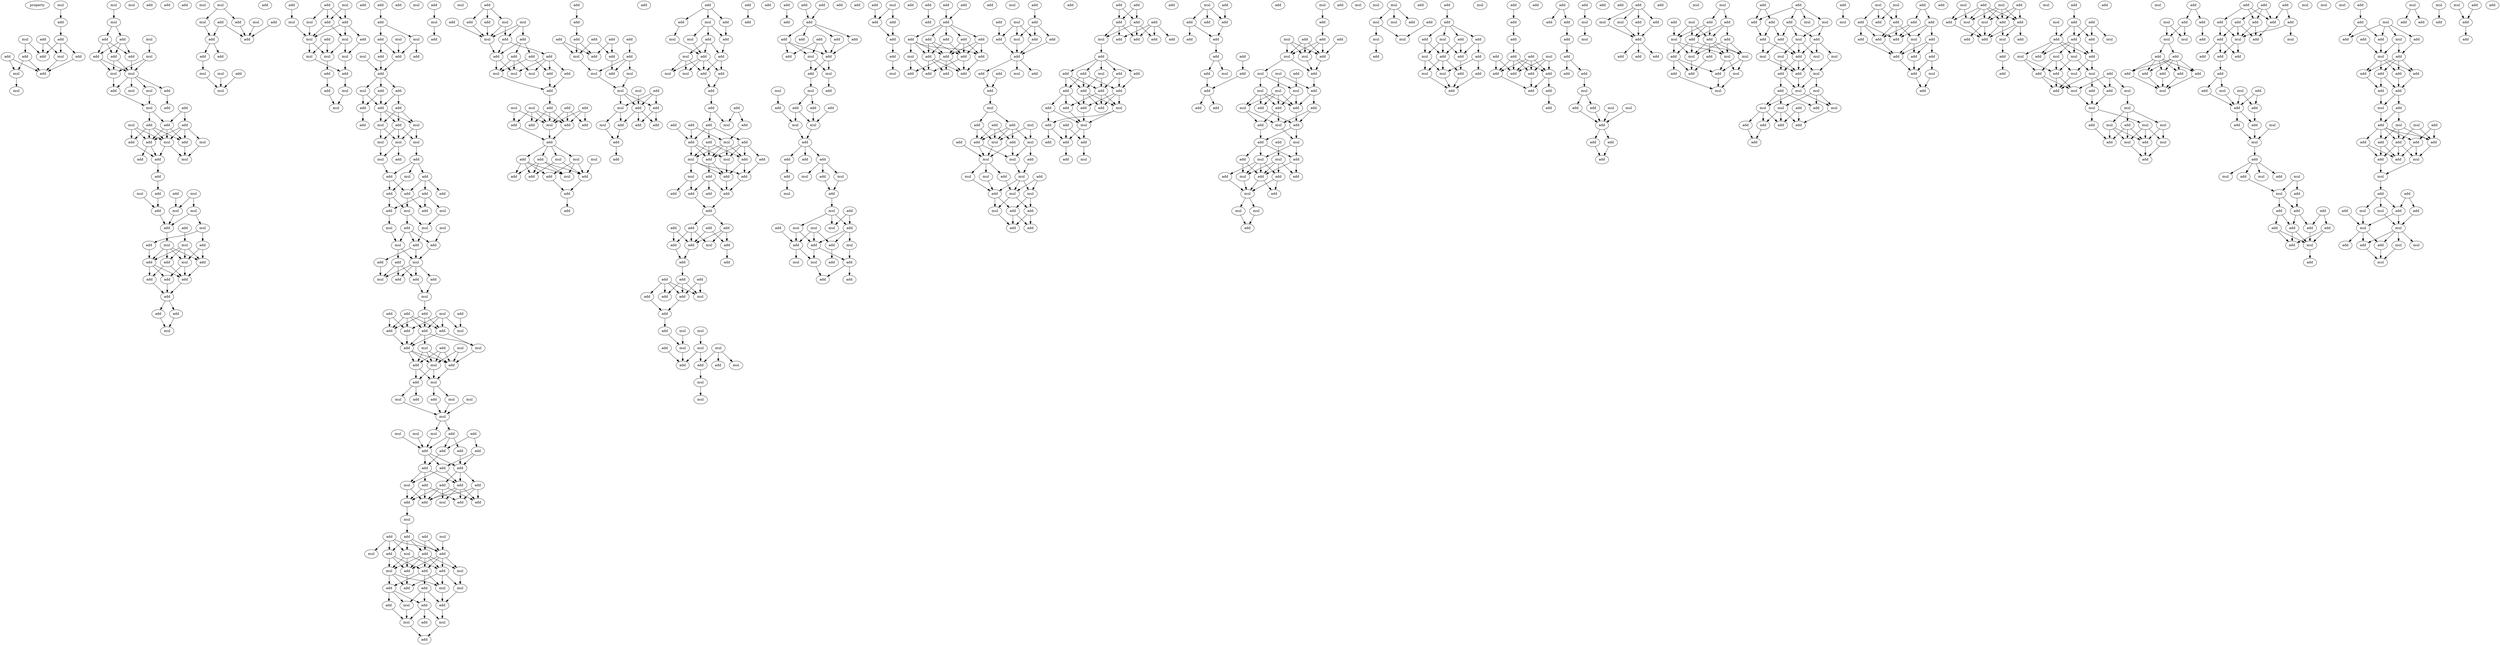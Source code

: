digraph {
    node [fontcolor=black]
    property [mul=2,lf=1.4]
    0 [ label = mul ];
    1 [ label = add ];
    2 [ label = add ];
    3 [ label = add ];
    4 [ label = mul ];
    5 [ label = add ];
    6 [ label = add ];
    7 [ label = mul ];
    8 [ label = add ];
    9 [ label = add ];
    10 [ label = mul ];
    11 [ label = add ];
    12 [ label = mul ];
    13 [ label = mul ];
    14 [ label = mul ];
    15 [ label = add ];
    16 [ label = mul ];
    17 [ label = mul ];
    18 [ label = add ];
    19 [ label = add ];
    20 [ label = add ];
    21 [ label = add ];
    22 [ label = mul ];
    23 [ label = add ];
    24 [ label = mul ];
    25 [ label = mul ];
    26 [ label = mul ];
    27 [ label = add ];
    28 [ label = add ];
    29 [ label = mul ];
    30 [ label = mul ];
    31 [ label = add ];
    32 [ label = add ];
    33 [ label = add ];
    34 [ label = add ];
    35 [ label = add ];
    36 [ label = mul ];
    37 [ label = add ];
    38 [ label = mul ];
    39 [ label = add ];
    40 [ label = mul ];
    41 [ label = add ];
    42 [ label = add ];
    43 [ label = add ];
    44 [ label = mul ];
    45 [ label = add ];
    46 [ label = mul ];
    47 [ label = add ];
    48 [ label = add ];
    49 [ label = mul ];
    50 [ label = add ];
    51 [ label = mul ];
    52 [ label = add ];
    53 [ label = mul ];
    54 [ label = add ];
    55 [ label = mul ];
    56 [ label = add ];
    57 [ label = mul ];
    58 [ label = add ];
    59 [ label = mul ];
    60 [ label = add ];
    61 [ label = add ];
    62 [ label = add ];
    63 [ label = mul ];
    64 [ label = add ];
    65 [ label = add ];
    66 [ label = add ];
    67 [ label = add ];
    68 [ label = add ];
    69 [ label = add ];
    70 [ label = add ];
    71 [ label = mul ];
    72 [ label = add ];
    73 [ label = mul ];
    74 [ label = mul ];
    75 [ label = add ];
    76 [ label = mul ];
    77 [ label = add ];
    78 [ label = mul ];
    79 [ label = add ];
    80 [ label = add ];
    81 [ label = add ];
    82 [ label = add ];
    83 [ label = add ];
    84 [ label = mul ];
    85 [ label = add ];
    86 [ label = add ];
    87 [ label = mul ];
    88 [ label = mul ];
    89 [ label = add ];
    90 [ label = add ];
    91 [ label = mul ];
    92 [ label = mul ];
    93 [ label = add ];
    94 [ label = add ];
    95 [ label = mul ];
    96 [ label = add ];
    97 [ label = mul ];
    98 [ label = add ];
    99 [ label = mul ];
    100 [ label = mul ];
    101 [ label = mul ];
    102 [ label = mul ];
    103 [ label = add ];
    104 [ label = add ];
    105 [ label = add ];
    106 [ label = mul ];
    107 [ label = add ];
    108 [ label = add ];
    109 [ label = mul ];
    110 [ label = add ];
    111 [ label = add ];
    112 [ label = mul ];
    113 [ label = mul ];
    114 [ label = add ];
    115 [ label = mul ];
    116 [ label = add ];
    117 [ label = add ];
    118 [ label = add ];
    119 [ label = add ];
    120 [ label = mul ];
    121 [ label = add ];
    122 [ label = add ];
    123 [ label = add ];
    124 [ label = add ];
    125 [ label = add ];
    126 [ label = mul ];
    127 [ label = mul ];
    128 [ label = add ];
    129 [ label = add ];
    130 [ label = mul ];
    131 [ label = mul ];
    132 [ label = mul ];
    133 [ label = mul ];
    134 [ label = add ];
    135 [ label = add ];
    136 [ label = add ];
    137 [ label = add ];
    138 [ label = mul ];
    139 [ label = add ];
    140 [ label = add ];
    141 [ label = add ];
    142 [ label = add ];
    143 [ label = mul ];
    144 [ label = add ];
    145 [ label = add ];
    146 [ label = mul ];
    147 [ label = mul ];
    148 [ label = mul ];
    149 [ label = mul ];
    150 [ label = add ];
    151 [ label = add ];
    152 [ label = mul ];
    153 [ label = add ];
    154 [ label = mul ];
    155 [ label = add ];
    156 [ label = add ];
    157 [ label = add ];
    158 [ label = add ];
    159 [ label = add ];
    160 [ label = mul ];
    161 [ label = mul ];
    162 [ label = mul ];
    163 [ label = add ];
    164 [ label = add ];
    165 [ label = add ];
    166 [ label = add ];
    167 [ label = add ];
    168 [ label = mul ];
    169 [ label = add ];
    170 [ label = add ];
    171 [ label = add ];
    172 [ label = mul ];
    173 [ label = add ];
    174 [ label = add ];
    175 [ label = mul ];
    176 [ label = mul ];
    177 [ label = add ];
    178 [ label = mul ];
    179 [ label = add ];
    180 [ label = mul ];
    181 [ label = add ];
    182 [ label = mul ];
    183 [ label = add ];
    184 [ label = mul ];
    185 [ label = mul ];
    186 [ label = add ];
    187 [ label = mul ];
    188 [ label = mul ];
    189 [ label = mul ];
    190 [ label = add ];
    191 [ label = add ];
    192 [ label = mul ];
    193 [ label = add ];
    194 [ label = add ];
    195 [ label = add ];
    196 [ label = add ];
    197 [ label = mul ];
    198 [ label = add ];
    199 [ label = add ];
    200 [ label = add ];
    201 [ label = add ];
    202 [ label = add ];
    203 [ label = add ];
    204 [ label = mul ];
    205 [ label = add ];
    206 [ label = add ];
    207 [ label = add ];
    208 [ label = add ];
    209 [ label = mul ];
    210 [ label = add ];
    211 [ label = mul ];
    212 [ label = add ];
    213 [ label = add ];
    214 [ label = mul ];
    215 [ label = add ];
    216 [ label = mul ];
    217 [ label = add ];
    218 [ label = add ];
    219 [ label = add ];
    220 [ label = mul ];
    221 [ label = add ];
    222 [ label = add ];
    223 [ label = add ];
    224 [ label = mul ];
    225 [ label = mul ];
    226 [ label = add ];
    227 [ label = mul ];
    228 [ label = add ];
    229 [ label = mul ];
    230 [ label = add ];
    231 [ label = add ];
    232 [ label = mul ];
    233 [ label = add ];
    234 [ label = add ];
    235 [ label = mul ];
    236 [ label = mul ];
    237 [ label = add ];
    238 [ label = add ];
    239 [ label = add ];
    240 [ label = mul ];
    241 [ label = mul ];
    242 [ label = add ];
    243 [ label = add ];
    244 [ label = add ];
    245 [ label = mul ];
    246 [ label = add ];
    247 [ label = mul ];
    248 [ label = add ];
    249 [ label = add ];
    250 [ label = add ];
    251 [ label = mul ];
    252 [ label = add ];
    253 [ label = add ];
    254 [ label = add ];
    255 [ label = add ];
    256 [ label = add ];
    257 [ label = add ];
    258 [ label = mul ];
    259 [ label = mul ];
    260 [ label = mul ];
    261 [ label = add ];
    262 [ label = add ];
    263 [ label = mul ];
    264 [ label = mul ];
    265 [ label = add ];
    266 [ label = add ];
    267 [ label = add ];
    268 [ label = add ];
    269 [ label = mul ];
    270 [ label = add ];
    271 [ label = add ];
    272 [ label = add ];
    273 [ label = mul ];
    274 [ label = add ];
    275 [ label = add ];
    276 [ label = mul ];
    277 [ label = mul ];
    278 [ label = add ];
    279 [ label = add ];
    280 [ label = mul ];
    281 [ label = add ];
    282 [ label = add ];
    283 [ label = add ];
    284 [ label = add ];
    285 [ label = add ];
    286 [ label = add ];
    287 [ label = add ];
    288 [ label = add ];
    289 [ label = add ];
    290 [ label = add ];
    291 [ label = add ];
    292 [ label = add ];
    293 [ label = add ];
    294 [ label = add ];
    295 [ label = add ];
    296 [ label = mul ];
    297 [ label = mul ];
    298 [ label = add ];
    299 [ label = mul ];
    300 [ label = mul ];
    301 [ label = mul ];
    302 [ label = add ];
    303 [ label = mul ];
    304 [ label = add ];
    305 [ label = add ];
    306 [ label = mul ];
    307 [ label = add ];
    308 [ label = add ];
    309 [ label = add ];
    310 [ label = add ];
    311 [ label = add ];
    312 [ label = add ];
    313 [ label = add ];
    314 [ label = add ];
    315 [ label = add ];
    316 [ label = mul ];
    317 [ label = add ];
    318 [ label = add ];
    319 [ label = mul ];
    320 [ label = add ];
    321 [ label = mul ];
    322 [ label = add ];
    323 [ label = mul ];
    324 [ label = add ];
    325 [ label = add ];
    326 [ label = mul ];
    327 [ label = add ];
    328 [ label = mul ];
    329 [ label = add ];
    330 [ label = add ];
    331 [ label = add ];
    332 [ label = add ];
    333 [ label = add ];
    334 [ label = add ];
    335 [ label = mul ];
    336 [ label = add ];
    337 [ label = add ];
    338 [ label = add ];
    339 [ label = mul ];
    340 [ label = add ];
    341 [ label = mul ];
    342 [ label = add ];
    343 [ label = mul ];
    344 [ label = add ];
    345 [ label = add ];
    346 [ label = add ];
    347 [ label = mul ];
    348 [ label = add ];
    349 [ label = add ];
    350 [ label = add ];
    351 [ label = add ];
    352 [ label = add ];
    353 [ label = add ];
    354 [ label = add ];
    355 [ label = add ];
    356 [ label = add ];
    357 [ label = add ];
    358 [ label = add ];
    359 [ label = add ];
    360 [ label = add ];
    361 [ label = add ];
    362 [ label = mul ];
    363 [ label = add ];
    364 [ label = add ];
    365 [ label = add ];
    366 [ label = add ];
    367 [ label = add ];
    368 [ label = add ];
    369 [ label = add ];
    370 [ label = mul ];
    371 [ label = add ];
    372 [ label = add ];
    373 [ label = add ];
    374 [ label = mul ];
    375 [ label = add ];
    376 [ label = mul ];
    377 [ label = mul ];
    378 [ label = mul ];
    379 [ label = add ];
    380 [ label = mul ];
    381 [ label = add ];
    382 [ label = add ];
    383 [ label = mul ];
    384 [ label = add ];
    385 [ label = mul ];
    386 [ label = mul ];
    387 [ label = add ];
    388 [ label = add ];
    389 [ label = add ];
    390 [ label = add ];
    391 [ label = add ];
    392 [ label = add ];
    393 [ label = add ];
    394 [ label = add ];
    395 [ label = add ];
    396 [ label = add ];
    397 [ label = add ];
    398 [ label = add ];
    399 [ label = mul ];
    400 [ label = add ];
    401 [ label = add ];
    402 [ label = add ];
    403 [ label = mul ];
    404 [ label = mul ];
    405 [ label = add ];
    406 [ label = mul ];
    407 [ label = add ];
    408 [ label = add ];
    409 [ label = add ];
    410 [ label = add ];
    411 [ label = mul ];
    412 [ label = mul ];
    413 [ label = add ];
    414 [ label = add ];
    415 [ label = add ];
    416 [ label = add ];
    417 [ label = mul ];
    418 [ label = add ];
    419 [ label = add ];
    420 [ label = mul ];
    421 [ label = mul ];
    422 [ label = add ];
    423 [ label = mul ];
    424 [ label = add ];
    425 [ label = mul ];
    426 [ label = mul ];
    427 [ label = mul ];
    428 [ label = add ];
    429 [ label = add ];
    430 [ label = add ];
    431 [ label = add ];
    432 [ label = add ];
    433 [ label = mul ];
    434 [ label = mul ];
    435 [ label = mul ];
    436 [ label = add ];
    437 [ label = add ];
    438 [ label = add ];
    439 [ label = add ];
    440 [ label = add ];
    441 [ label = mul ];
    442 [ label = add ];
    443 [ label = add ];
    444 [ label = add ];
    445 [ label = add ];
    446 [ label = add ];
    447 [ label = add ];
    448 [ label = add ];
    449 [ label = add ];
    450 [ label = add ];
    451 [ label = mul ];
    452 [ label = add ];
    453 [ label = add ];
    454 [ label = add ];
    455 [ label = add ];
    456 [ label = add ];
    457 [ label = add ];
    458 [ label = add ];
    459 [ label = add ];
    460 [ label = add ];
    461 [ label = mul ];
    462 [ label = add ];
    463 [ label = add ];
    464 [ label = add ];
    465 [ label = add ];
    466 [ label = mul ];
    467 [ label = add ];
    468 [ label = add ];
    469 [ label = add ];
    470 [ label = add ];
    471 [ label = mul ];
    472 [ label = add ];
    473 [ label = add ];
    474 [ label = add ];
    475 [ label = mul ];
    476 [ label = add ];
    477 [ label = add ];
    478 [ label = add ];
    479 [ label = add ];
    480 [ label = add ];
    481 [ label = mul ];
    482 [ label = add ];
    483 [ label = add ];
    484 [ label = mul ];
    485 [ label = mul ];
    486 [ label = add ];
    487 [ label = add ];
    488 [ label = add ];
    489 [ label = add ];
    490 [ label = add ];
    491 [ label = mul ];
    492 [ label = mul ];
    493 [ label = add ];
    494 [ label = mul ];
    495 [ label = mul ];
    496 [ label = add ];
    497 [ label = add ];
    498 [ label = mul ];
    499 [ label = mul ];
    500 [ label = add ];
    501 [ label = mul ];
    502 [ label = mul ];
    503 [ label = mul ];
    504 [ label = add ];
    505 [ label = add ];
    506 [ label = mul ];
    507 [ label = add ];
    508 [ label = add ];
    509 [ label = add ];
    510 [ label = add ];
    511 [ label = add ];
    512 [ label = add ];
    513 [ label = add ];
    514 [ label = add ];
    515 [ label = add ];
    516 [ label = mul ];
    517 [ label = add ];
    518 [ label = add ];
    519 [ label = add ];
    520 [ label = add ];
    521 [ label = add ];
    522 [ label = mul ];
    523 [ label = add ];
    524 [ label = add ];
    525 [ label = add ];
    526 [ label = add ];
    527 [ label = add ];
    528 [ label = add ];
    529 [ label = add ];
    530 [ label = add ];
    531 [ label = add ];
    532 [ label = add ];
    533 [ label = add ];
    534 [ label = mul ];
    535 [ label = mul ];
    536 [ label = add ];
    537 [ label = add ];
    538 [ label = add ];
    539 [ label = add ];
    540 [ label = add ];
    541 [ label = add ];
    542 [ label = mul ];
    543 [ label = add ];
    544 [ label = mul ];
    545 [ label = add ];
    546 [ label = add ];
    547 [ label = add ];
    548 [ label = add ];
    549 [ label = add ];
    550 [ label = add ];
    551 [ label = add ];
    552 [ label = add ];
    553 [ label = add ];
    554 [ label = mul ];
    555 [ label = add ];
    556 [ label = add ];
    557 [ label = add ];
    558 [ label = mul ];
    559 [ label = add ];
    560 [ label = mul ];
    561 [ label = add ];
    562 [ label = add ];
    563 [ label = add ];
    564 [ label = mul ];
    565 [ label = add ];
    566 [ label = add ];
    567 [ label = add ];
    568 [ label = mul ];
    569 [ label = add ];
    570 [ label = mul ];
    571 [ label = mul ];
    572 [ label = mul ];
    573 [ label = add ];
    574 [ label = add ];
    575 [ label = mul ];
    576 [ label = add ];
    577 [ label = mul ];
    578 [ label = mul ];
    579 [ label = mul ];
    580 [ label = add ];
    581 [ label = add ];
    582 [ label = add ];
    583 [ label = add ];
    584 [ label = mul ];
    585 [ label = add ];
    586 [ label = mul ];
    587 [ label = add ];
    588 [ label = add ];
    589 [ label = mul ];
    590 [ label = add ];
    591 [ label = add ];
    592 [ label = add ];
    593 [ label = mul ];
    594 [ label = mul ];
    595 [ label = add ];
    596 [ label = add ];
    597 [ label = add ];
    598 [ label = mul ];
    599 [ label = add ];
    600 [ label = add ];
    601 [ label = mul ];
    602 [ label = mul ];
    603 [ label = mul ];
    604 [ label = add ];
    605 [ label = mul ];
    606 [ label = add ];
    607 [ label = mul ];
    608 [ label = mul ];
    609 [ label = add ];
    610 [ label = add ];
    611 [ label = mul ];
    612 [ label = mul ];
    613 [ label = add ];
    614 [ label = add ];
    615 [ label = add ];
    616 [ label = mul ];
    617 [ label = add ];
    618 [ label = add ];
    619 [ label = add ];
    620 [ label = add ];
    621 [ label = mul ];
    622 [ label = add ];
    623 [ label = add ];
    624 [ label = mul ];
    625 [ label = add ];
    626 [ label = add ];
    627 [ label = mul ];
    628 [ label = add ];
    629 [ label = mul ];
    630 [ label = add ];
    631 [ label = add ];
    632 [ label = add ];
    633 [ label = add ];
    634 [ label = add ];
    635 [ label = add ];
    636 [ label = mul ];
    637 [ label = add ];
    638 [ label = add ];
    639 [ label = add ];
    640 [ label = add ];
    641 [ label = add ];
    642 [ label = add ];
    643 [ label = add ];
    644 [ label = add ];
    645 [ label = add ];
    646 [ label = add ];
    647 [ label = add ];
    648 [ label = add ];
    649 [ label = mul ];
    650 [ label = add ];
    651 [ label = add ];
    652 [ label = mul ];
    653 [ label = add ];
    654 [ label = add ];
    655 [ label = mul ];
    656 [ label = add ];
    657 [ label = mul ];
    658 [ label = add ];
    659 [ label = add ];
    660 [ label = mul ];
    661 [ label = add ];
    662 [ label = add ];
    663 [ label = add ];
    664 [ label = add ];
    665 [ label = add ];
    666 [ label = add ];
    667 [ label = add ];
    668 [ label = mul ];
    669 [ label = mul ];
    670 [ label = add ];
    671 [ label = add ];
    672 [ label = add ];
    673 [ label = add ];
    674 [ label = add ];
    675 [ label = add ];
    676 [ label = mul ];
    677 [ label = mul ];
    678 [ label = add ];
    679 [ label = add ];
    680 [ label = mul ];
    681 [ label = add ];
    682 [ label = add ];
    683 [ label = add ];
    684 [ label = mul ];
    685 [ label = add ];
    686 [ label = add ];
    687 [ label = mul ];
    688 [ label = mul ];
    689 [ label = mul ];
    690 [ label = add ];
    691 [ label = add ];
    692 [ label = add ];
    693 [ label = mul ];
    694 [ label = add ];
    695 [ label = mul ];
    696 [ label = add ];
    697 [ label = add ];
    698 [ label = add ];
    699 [ label = mul ];
    700 [ label = add ];
    701 [ label = add ];
    702 [ label = mul ];
    703 [ label = add ];
    704 [ label = add ];
    705 [ label = add ];
    706 [ label = mul ];
    707 [ label = mul ];
    708 [ label = mul ];
    709 [ label = add ];
    710 [ label = mul ];
    711 [ label = mul ];
    712 [ label = add ];
    713 [ label = add ];
    714 [ label = mul ];
    715 [ label = mul ];
    716 [ label = add ];
    717 [ label = mul ];
    718 [ label = add ];
    719 [ label = add ];
    720 [ label = mul ];
    721 [ label = mul ];
    722 [ label = mul ];
    723 [ label = add ];
    724 [ label = add ];
    725 [ label = add ];
    726 [ label = add ];
    727 [ label = add ];
    728 [ label = add ];
    729 [ label = mul ];
    730 [ label = mul ];
    731 [ label = add ];
    732 [ label = mul ];
    733 [ label = add ];
    734 [ label = add ];
    735 [ label = add ];
    736 [ label = add ];
    737 [ label = add ];
    738 [ label = add ];
    739 [ label = add ];
    740 [ label = add ];
    741 [ label = add ];
    742 [ label = mul ];
    743 [ label = add ];
    744 [ label = add ];
    745 [ label = add ];
    746 [ label = mul ];
    747 [ label = add ];
    748 [ label = add ];
    749 [ label = add ];
    750 [ label = mul ];
    751 [ label = mul ];
    752 [ label = add ];
    753 [ label = add ];
    754 [ label = add ];
    755 [ label = add ];
    756 [ label = add ];
    757 [ label = mul ];
    758 [ label = mul ];
    759 [ label = add ];
    760 [ label = mul ];
    761 [ label = add ];
    762 [ label = add ];
    763 [ label = add ];
    764 [ label = add ];
    765 [ label = mul ];
    766 [ label = add ];
    767 [ label = add ];
    768 [ label = add ];
    769 [ label = mul ];
    770 [ label = mul ];
    771 [ label = add ];
    772 [ label = add ];
    773 [ label = add ];
    774 [ label = add ];
    775 [ label = mul ];
    776 [ label = add ];
    777 [ label = mul ];
    778 [ label = mul ];
    779 [ label = mul ];
    780 [ label = add ];
    781 [ label = add ];
    782 [ label = mul ];
    783 [ label = add ];
    784 [ label = add ];
    785 [ label = add ];
    786 [ label = add ];
    787 [ label = mul ];
    788 [ label = mul ];
    789 [ label = mul ];
    790 [ label = mul ];
    791 [ label = mul ];
    792 [ label = add ];
    793 [ label = mul ];
    794 [ label = add ];
    795 [ label = mul ];
    796 [ label = mul ];
    797 [ label = add ];
    798 [ label = mul ];
    799 [ label = add ];
    800 [ label = add ];
    801 [ label = add ];
    802 [ label = mul ];
    803 [ label = add ];
    804 [ label = add ];
    805 [ label = mul ];
    806 [ label = add ];
    807 [ label = mul ];
    808 [ label = add ];
    809 [ label = mul ];
    810 [ label = add ];
    811 [ label = add ];
    812 [ label = add ];
    813 [ label = add ];
    814 [ label = add ];
    815 [ label = add ];
    816 [ label = add ];
    817 [ label = mul ];
    818 [ label = add ];
    819 [ label = add ];
    820 [ label = add ];
    821 [ label = add ];
    822 [ label = add ];
    823 [ label = add ];
    824 [ label = add ];
    825 [ label = add ];
    826 [ label = mul ];
    827 [ label = add ];
    828 [ label = add ];
    829 [ label = mul ];
    830 [ label = add ];
    831 [ label = add ];
    832 [ label = add ];
    833 [ label = add ];
    834 [ label = mul ];
    835 [ label = add ];
    836 [ label = add ];
    837 [ label = mul ];
    838 [ label = mul ];
    839 [ label = add ];
    840 [ label = add ];
    841 [ label = mul ];
    842 [ label = add ];
    843 [ label = add ];
    844 [ label = mul ];
    845 [ label = mul ];
    846 [ label = add ];
    847 [ label = add ];
    848 [ label = mul ];
    849 [ label = mul ];
    850 [ label = add ];
    851 [ label = mul ];
    852 [ label = add ];
    853 [ label = mul ];
    854 [ label = add ];
    855 [ label = add ];
    856 [ label = mul ];
    857 [ label = add ];
    858 [ label = add ];
    859 [ label = add ];
    860 [ label = add ];
    861 [ label = add ];
    862 [ label = mul ];
    863 [ label = add ];
    864 [ label = add ];
    865 [ label = add ];
    866 [ label = mul ];
    867 [ label = add ];
    868 [ label = add ];
    869 [ label = add ];
    870 [ label = mul ];
    871 [ label = add ];
    872 [ label = add ];
    873 [ label = mul ];
    874 [ label = add ];
    875 [ label = add ];
    876 [ label = add ];
    877 [ label = add ];
    878 [ label = add ];
    879 [ label = add ];
    880 [ label = add ];
    881 [ label = add ];
    882 [ label = mul ];
    883 [ label = mul ];
    884 [ label = add ];
    885 [ label = add ];
    886 [ label = mul ];
    887 [ label = add ];
    888 [ label = add ];
    889 [ label = add ];
    890 [ label = add ];
    891 [ label = add ];
    892 [ label = add ];
    893 [ label = add ];
    894 [ label = mul ];
    895 [ label = mul ];
    896 [ label = add ];
    897 [ label = add ];
    898 [ label = add ];
    899 [ label = add ];
    900 [ label = mul ];
    901 [ label = mul ];
    902 [ label = add ];
    903 [ label = mul ];
    904 [ label = mul ];
    905 [ label = add ];
    906 [ label = mul ];
    907 [ label = add ];
    908 [ label = mul ];
    909 [ label = add ];
    910 [ label = mul ];
    911 [ label = mul ];
    912 [ label = add ];
    913 [ label = mul ];
    914 [ label = add ];
    915 [ label = add ];
    916 [ label = mul ];
    917 [ label = add ];
    918 [ label = add ];
    919 [ label = add ];
    920 [ label = add ];
    0 -> 1 [ name = 0 ];
    1 -> 2 [ name = 1 ];
    2 -> 5 [ name = 2 ];
    2 -> 7 [ name = 3 ];
    2 -> 9 [ name = 4 ];
    3 -> 5 [ name = 5 ];
    3 -> 7 [ name = 6 ];
    4 -> 5 [ name = 7 ];
    4 -> 6 [ name = 8 ];
    6 -> 10 [ name = 9 ];
    6 -> 11 [ name = 10 ];
    7 -> 11 [ name = 11 ];
    8 -> 10 [ name = 12 ];
    8 -> 11 [ name = 13 ];
    9 -> 11 [ name = 14 ];
    10 -> 13 [ name = 15 ];
    12 -> 16 [ name = 16 ];
    16 -> 18 [ name = 17 ];
    16 -> 19 [ name = 18 ];
    17 -> 22 [ name = 19 ];
    18 -> 20 [ name = 20 ];
    18 -> 21 [ name = 21 ];
    18 -> 23 [ name = 22 ];
    19 -> 20 [ name = 23 ];
    19 -> 21 [ name = 24 ];
    19 -> 23 [ name = 25 ];
    20 -> 24 [ name = 26 ];
    21 -> 24 [ name = 27 ];
    21 -> 25 [ name = 28 ];
    22 -> 24 [ name = 29 ];
    22 -> 25 [ name = 30 ];
    23 -> 24 [ name = 31 ];
    23 -> 25 [ name = 32 ];
    24 -> 26 [ name = 33 ];
    24 -> 27 [ name = 34 ];
    24 -> 28 [ name = 35 ];
    24 -> 29 [ name = 36 ];
    25 -> 27 [ name = 37 ];
    26 -> 30 [ name = 38 ];
    27 -> 30 [ name = 39 ];
    28 -> 32 [ name = 40 ];
    30 -> 33 [ name = 41 ];
    30 -> 35 [ name = 42 ];
    31 -> 34 [ name = 43 ];
    31 -> 35 [ name = 44 ];
    33 -> 37 [ name = 45 ];
    33 -> 38 [ name = 46 ];
    33 -> 39 [ name = 47 ];
    33 -> 41 [ name = 48 ];
    34 -> 37 [ name = 49 ];
    34 -> 38 [ name = 50 ];
    34 -> 39 [ name = 51 ];
    34 -> 40 [ name = 52 ];
    35 -> 37 [ name = 53 ];
    35 -> 38 [ name = 54 ];
    35 -> 39 [ name = 55 ];
    36 -> 37 [ name = 56 ];
    36 -> 38 [ name = 57 ];
    36 -> 41 [ name = 58 ];
    37 -> 42 [ name = 59 ];
    37 -> 43 [ name = 60 ];
    38 -> 43 [ name = 61 ];
    38 -> 44 [ name = 62 ];
    39 -> 44 [ name = 63 ];
    40 -> 44 [ name = 64 ];
    41 -> 43 [ name = 65 ];
    43 -> 45 [ name = 66 ];
    45 -> 47 [ name = 67 ];
    46 -> 51 [ name = 68 ];
    46 -> 53 [ name = 69 ];
    47 -> 52 [ name = 70 ];
    48 -> 53 [ name = 71 ];
    49 -> 52 [ name = 72 ];
    51 -> 55 [ name = 73 ];
    51 -> 56 [ name = 74 ];
    52 -> 56 [ name = 75 ];
    53 -> 56 [ name = 76 ];
    54 -> 59 [ name = 77 ];
    55 -> 58 [ name = 78 ];
    55 -> 60 [ name = 79 ];
    56 -> 57 [ name = 80 ];
    57 -> 61 [ name = 81 ];
    57 -> 62 [ name = 82 ];
    57 -> 63 [ name = 83 ];
    57 -> 64 [ name = 84 ];
    58 -> 62 [ name = 85 ];
    59 -> 61 [ name = 86 ];
    59 -> 62 [ name = 87 ];
    59 -> 63 [ name = 88 ];
    59 -> 64 [ name = 89 ];
    60 -> 61 [ name = 90 ];
    60 -> 63 [ name = 91 ];
    61 -> 67 [ name = 92 ];
    62 -> 65 [ name = 93 ];
    62 -> 67 [ name = 94 ];
    62 -> 68 [ name = 95 ];
    63 -> 65 [ name = 96 ];
    63 -> 67 [ name = 97 ];
    64 -> 67 [ name = 98 ];
    64 -> 68 [ name = 99 ];
    65 -> 69 [ name = 100 ];
    67 -> 69 [ name = 101 ];
    68 -> 69 [ name = 102 ];
    69 -> 70 [ name = 103 ];
    69 -> 72 [ name = 104 ];
    70 -> 73 [ name = 105 ];
    72 -> 73 [ name = 106 ];
    74 -> 78 [ name = 107 ];
    74 -> 79 [ name = 108 ];
    75 -> 80 [ name = 109 ];
    75 -> 81 [ name = 110 ];
    76 -> 80 [ name = 111 ];
    77 -> 80 [ name = 112 ];
    78 -> 81 [ name = 113 ];
    79 -> 80 [ name = 114 ];
    81 -> 82 [ name = 115 ];
    81 -> 83 [ name = 116 ];
    82 -> 87 [ name = 117 ];
    84 -> 88 [ name = 118 ];
    86 -> 88 [ name = 119 ];
    87 -> 88 [ name = 120 ];
    89 -> 93 [ name = 121 ];
    89 -> 94 [ name = 122 ];
    89 -> 95 [ name = 123 ];
    90 -> 92 [ name = 124 ];
    91 -> 93 [ name = 125 ];
    91 -> 94 [ name = 126 ];
    92 -> 99 [ name = 127 ];
    93 -> 97 [ name = 128 ];
    93 -> 99 [ name = 129 ];
    94 -> 96 [ name = 130 ];
    94 -> 97 [ name = 131 ];
    94 -> 99 [ name = 132 ];
    95 -> 99 [ name = 133 ];
    96 -> 101 [ name = 134 ];
    97 -> 100 [ name = 135 ];
    97 -> 101 [ name = 136 ];
    98 -> 100 [ name = 137 ];
    98 -> 102 [ name = 138 ];
    99 -> 100 [ name = 139 ];
    99 -> 102 [ name = 140 ];
    100 -> 104 [ name = 141 ];
    101 -> 103 [ name = 142 ];
    102 -> 103 [ name = 143 ];
    103 -> 106 [ name = 144 ];
    104 -> 105 [ name = 145 ];
    105 -> 109 [ name = 146 ];
    106 -> 109 [ name = 147 ];
    108 -> 110 [ name = 148 ];
    110 -> 111 [ name = 149 ];
    110 -> 112 [ name = 150 ];
    111 -> 114 [ name = 151 ];
    111 -> 116 [ name = 152 ];
    112 -> 114 [ name = 153 ];
    112 -> 117 [ name = 154 ];
    113 -> 114 [ name = 155 ];
    114 -> 119 [ name = 156 ];
    115 -> 119 [ name = 157 ];
    116 -> 119 [ name = 158 ];
    119 -> 120 [ name = 159 ];
    119 -> 121 [ name = 160 ];
    119 -> 122 [ name = 161 ];
    120 -> 124 [ name = 162 ];
    120 -> 125 [ name = 163 ];
    121 -> 123 [ name = 164 ];
    121 -> 125 [ name = 165 ];
    122 -> 124 [ name = 166 ];
    122 -> 125 [ name = 167 ];
    123 -> 126 [ name = 168 ];
    123 -> 127 [ name = 169 ];
    123 -> 129 [ name = 170 ];
    124 -> 128 [ name = 171 ];
    125 -> 126 [ name = 172 ];
    125 -> 127 [ name = 173 ];
    125 -> 129 [ name = 174 ];
    126 -> 131 [ name = 175 ];
    126 -> 132 [ name = 176 ];
    127 -> 130 [ name = 177 ];
    127 -> 131 [ name = 178 ];
    129 -> 130 [ name = 179 ];
    129 -> 131 [ name = 180 ];
    129 -> 132 [ name = 181 ];
    130 -> 133 [ name = 182 ];
    131 -> 133 [ name = 183 ];
    131 -> 135 [ name = 184 ];
    132 -> 134 [ name = 185 ];
    133 -> 136 [ name = 186 ];
    134 -> 136 [ name = 187 ];
    134 -> 137 [ name = 188 ];
    134 -> 138 [ name = 189 ];
    136 -> 139 [ name = 190 ];
    136 -> 141 [ name = 191 ];
    137 -> 140 [ name = 192 ];
    137 -> 141 [ name = 193 ];
    137 -> 142 [ name = 194 ];
    138 -> 139 [ name = 195 ];
    139 -> 143 [ name = 196 ];
    139 -> 145 [ name = 197 ];
    141 -> 143 [ name = 198 ];
    141 -> 144 [ name = 199 ];
    142 -> 144 [ name = 200 ];
    142 -> 145 [ name = 201 ];
    142 -> 146 [ name = 202 ];
    143 -> 148 [ name = 203 ];
    143 -> 150 [ name = 204 ];
    145 -> 149 [ name = 205 ];
    146 -> 148 [ name = 206 ];
    147 -> 151 [ name = 207 ];
    148 -> 153 [ name = 208 ];
    149 -> 152 [ name = 209 ];
    150 -> 151 [ name = 210 ];
    150 -> 152 [ name = 211 ];
    150 -> 153 [ name = 212 ];
    151 -> 154 [ name = 213 ];
    152 -> 154 [ name = 214 ];
    152 -> 156 [ name = 215 ];
    153 -> 154 [ name = 216 ];
    153 -> 155 [ name = 217 ];
    154 -> 157 [ name = 218 ];
    154 -> 158 [ name = 219 ];
    154 -> 159 [ name = 220 ];
    154 -> 160 [ name = 221 ];
    155 -> 160 [ name = 222 ];
    156 -> 157 [ name = 223 ];
    156 -> 159 [ name = 224 ];
    156 -> 160 [ name = 225 ];
    157 -> 161 [ name = 226 ];
    158 -> 161 [ name = 227 ];
    161 -> 164 [ name = 228 ];
    162 -> 167 [ name = 229 ];
    162 -> 168 [ name = 230 ];
    162 -> 169 [ name = 231 ];
    162 -> 170 [ name = 232 ];
    163 -> 167 [ name = 233 ];
    163 -> 169 [ name = 234 ];
    163 -> 170 [ name = 235 ];
    163 -> 171 [ name = 236 ];
    164 -> 167 [ name = 237 ];
    164 -> 169 [ name = 238 ];
    164 -> 171 [ name = 239 ];
    165 -> 170 [ name = 240 ];
    165 -> 171 [ name = 241 ];
    166 -> 168 [ name = 242 ];
    167 -> 173 [ name = 243 ];
    167 -> 175 [ name = 244 ];
    169 -> 173 [ name = 245 ];
    169 -> 175 [ name = 246 ];
    169 -> 176 [ name = 247 ];
    170 -> 173 [ name = 248 ];
    171 -> 173 [ name = 249 ];
    172 -> 178 [ name = 250 ];
    172 -> 179 [ name = 251 ];
    173 -> 177 [ name = 252 ];
    173 -> 178 [ name = 253 ];
    173 -> 179 [ name = 254 ];
    174 -> 177 [ name = 255 ];
    174 -> 178 [ name = 256 ];
    174 -> 179 [ name = 257 ];
    175 -> 179 [ name = 258 ];
    176 -> 177 [ name = 259 ];
    176 -> 178 [ name = 260 ];
    176 -> 179 [ name = 261 ];
    177 -> 180 [ name = 262 ];
    177 -> 181 [ name = 263 ];
    178 -> 180 [ name = 264 ];
    178 -> 181 [ name = 265 ];
    179 -> 180 [ name = 266 ];
    180 -> 182 [ name = 267 ];
    180 -> 183 [ name = 268 ];
    181 -> 185 [ name = 269 ];
    181 -> 186 [ name = 270 ];
    182 -> 187 [ name = 271 ];
    183 -> 187 [ name = 272 ];
    184 -> 187 [ name = 273 ];
    185 -> 187 [ name = 274 ];
    187 -> 190 [ name = 275 ];
    187 -> 192 [ name = 276 ];
    188 -> 195 [ name = 277 ];
    189 -> 195 [ name = 278 ];
    190 -> 193 [ name = 279 ];
    190 -> 195 [ name = 280 ];
    190 -> 196 [ name = 281 ];
    191 -> 194 [ name = 282 ];
    191 -> 196 [ name = 283 ];
    192 -> 195 [ name = 284 ];
    193 -> 198 [ name = 285 ];
    194 -> 198 [ name = 286 ];
    194 -> 200 [ name = 287 ];
    195 -> 198 [ name = 288 ];
    195 -> 199 [ name = 289 ];
    195 -> 200 [ name = 290 ];
    196 -> 199 [ name = 291 ];
    198 -> 202 [ name = 292 ];
    198 -> 203 [ name = 293 ];
    198 -> 205 [ name = 294 ];
    199 -> 201 [ name = 295 ];
    199 -> 202 [ name = 296 ];
    199 -> 204 [ name = 297 ];
    200 -> 202 [ name = 298 ];
    200 -> 204 [ name = 299 ];
    201 -> 206 [ name = 300 ];
    201 -> 207 [ name = 301 ];
    201 -> 208 [ name = 302 ];
    202 -> 207 [ name = 303 ];
    202 -> 208 [ name = 304 ];
    202 -> 209 [ name = 305 ];
    202 -> 210 [ name = 306 ];
    203 -> 206 [ name = 307 ];
    203 -> 207 [ name = 308 ];
    203 -> 209 [ name = 309 ];
    203 -> 210 [ name = 310 ];
    204 -> 206 [ name = 311 ];
    204 -> 207 [ name = 312 ];
    205 -> 207 [ name = 313 ];
    205 -> 208 [ name = 314 ];
    205 -> 210 [ name = 315 ];
    206 -> 211 [ name = 316 ];
    211 -> 212 [ name = 317 ];
    212 -> 217 [ name = 318 ];
    212 -> 218 [ name = 319 ];
    212 -> 219 [ name = 320 ];
    212 -> 220 [ name = 321 ];
    213 -> 216 [ name = 322 ];
    213 -> 217 [ name = 323 ];
    213 -> 218 [ name = 324 ];
    213 -> 220 [ name = 325 ];
    214 -> 217 [ name = 326 ];
    215 -> 217 [ name = 327 ];
    215 -> 219 [ name = 328 ];
    217 -> 221 [ name = 329 ];
    217 -> 222 [ name = 330 ];
    217 -> 223 [ name = 331 ];
    217 -> 224 [ name = 332 ];
    218 -> 221 [ name = 333 ];
    218 -> 222 [ name = 334 ];
    218 -> 225 [ name = 335 ];
    219 -> 221 [ name = 336 ];
    219 -> 222 [ name = 337 ];
    219 -> 223 [ name = 338 ];
    219 -> 224 [ name = 339 ];
    219 -> 225 [ name = 340 ];
    220 -> 222 [ name = 341 ];
    220 -> 223 [ name = 342 ];
    220 -> 225 [ name = 343 ];
    221 -> 226 [ name = 344 ];
    221 -> 228 [ name = 345 ];
    221 -> 229 [ name = 346 ];
    222 -> 230 [ name = 347 ];
    223 -> 227 [ name = 348 ];
    223 -> 229 [ name = 349 ];
    223 -> 230 [ name = 350 ];
    224 -> 227 [ name = 351 ];
    225 -> 226 [ name = 352 ];
    225 -> 229 [ name = 353 ];
    225 -> 230 [ name = 354 ];
    226 -> 231 [ name = 355 ];
    226 -> 232 [ name = 356 ];
    226 -> 234 [ name = 357 ];
    227 -> 233 [ name = 358 ];
    228 -> 231 [ name = 359 ];
    228 -> 232 [ name = 360 ];
    228 -> 233 [ name = 361 ];
    229 -> 233 [ name = 362 ];
    231 -> 235 [ name = 363 ];
    231 -> 236 [ name = 364 ];
    231 -> 237 [ name = 365 ];
    232 -> 235 [ name = 366 ];
    233 -> 236 [ name = 367 ];
    234 -> 235 [ name = 368 ];
    235 -> 238 [ name = 369 ];
    236 -> 238 [ name = 370 ];
    239 -> 241 [ name = 371 ];
    241 -> 242 [ name = 372 ];
    243 -> 244 [ name = 373 ];
    243 -> 247 [ name = 374 ];
    243 -> 248 [ name = 375 ];
    244 -> 251 [ name = 376 ];
    245 -> 249 [ name = 377 ];
    245 -> 250 [ name = 378 ];
    245 -> 251 [ name = 379 ];
    246 -> 251 [ name = 380 ];
    247 -> 249 [ name = 381 ];
    247 -> 251 [ name = 382 ];
    248 -> 251 [ name = 383 ];
    249 -> 253 [ name = 384 ];
    249 -> 254 [ name = 385 ];
    250 -> 252 [ name = 386 ];
    250 -> 254 [ name = 387 ];
    250 -> 255 [ name = 388 ];
    251 -> 254 [ name = 389 ];
    252 -> 258 [ name = 390 ];
    252 -> 259 [ name = 391 ];
    252 -> 260 [ name = 392 ];
    253 -> 256 [ name = 393 ];
    253 -> 257 [ name = 394 ];
    253 -> 259 [ name = 395 ];
    253 -> 260 [ name = 396 ];
    254 -> 258 [ name = 397 ];
    254 -> 259 [ name = 398 ];
    255 -> 256 [ name = 399 ];
    255 -> 258 [ name = 400 ];
    256 -> 261 [ name = 401 ];
    257 -> 261 [ name = 402 ];
    258 -> 261 [ name = 403 ];
    261 -> 262 [ name = 404 ];
    262 -> 267 [ name = 405 ];
    262 -> 269 [ name = 406 ];
    262 -> 270 [ name = 407 ];
    263 -> 269 [ name = 408 ];
    263 -> 271 [ name = 409 ];
    264 -> 267 [ name = 410 ];
    264 -> 269 [ name = 411 ];
    264 -> 270 [ name = 412 ];
    264 -> 271 [ name = 413 ];
    265 -> 267 [ name = 414 ];
    265 -> 268 [ name = 415 ];
    265 -> 269 [ name = 416 ];
    266 -> 267 [ name = 417 ];
    266 -> 268 [ name = 418 ];
    266 -> 269 [ name = 419 ];
    267 -> 272 [ name = 420 ];
    269 -> 272 [ name = 421 ];
    271 -> 272 [ name = 422 ];
    272 -> 273 [ name = 423 ];
    272 -> 274 [ name = 424 ];
    272 -> 275 [ name = 425 ];
    272 -> 277 [ name = 426 ];
    273 -> 279 [ name = 427 ];
    273 -> 280 [ name = 428 ];
    273 -> 282 [ name = 429 ];
    274 -> 278 [ name = 430 ];
    274 -> 280 [ name = 431 ];
    274 -> 281 [ name = 432 ];
    274 -> 282 [ name = 433 ];
    275 -> 278 [ name = 434 ];
    275 -> 279 [ name = 435 ];
    275 -> 280 [ name = 436 ];
    275 -> 281 [ name = 437 ];
    276 -> 282 [ name = 438 ];
    277 -> 278 [ name = 439 ];
    277 -> 282 [ name = 440 ];
    279 -> 283 [ name = 441 ];
    282 -> 283 [ name = 442 ];
    283 -> 284 [ name = 443 ];
    285 -> 286 [ name = 444 ];
    286 -> 288 [ name = 445 ];
    287 -> 293 [ name = 446 ];
    287 -> 296 [ name = 447 ];
    288 -> 292 [ name = 448 ];
    288 -> 296 [ name = 449 ];
    289 -> 295 [ name = 450 ];
    290 -> 292 [ name = 451 ];
    290 -> 296 [ name = 452 ];
    291 -> 292 [ name = 453 ];
    291 -> 293 [ name = 454 ];
    293 -> 298 [ name = 455 ];
    295 -> 297 [ name = 456 ];
    295 -> 298 [ name = 457 ];
    295 -> 299 [ name = 458 ];
    296 -> 297 [ name = 459 ];
    297 -> 301 [ name = 460 ];
    299 -> 301 [ name = 461 ];
    300 -> 305 [ name = 462 ];
    301 -> 303 [ name = 463 ];
    301 -> 304 [ name = 464 ];
    301 -> 305 [ name = 465 ];
    302 -> 303 [ name = 466 ];
    302 -> 304 [ name = 467 ];
    302 -> 305 [ name = 468 ];
    303 -> 306 [ name = 469 ];
    303 -> 307 [ name = 470 ];
    304 -> 308 [ name = 471 ];
    304 -> 309 [ name = 472 ];
    305 -> 307 [ name = 473 ];
    305 -> 308 [ name = 474 ];
    305 -> 309 [ name = 475 ];
    306 -> 310 [ name = 476 ];
    307 -> 310 [ name = 477 ];
    310 -> 313 [ name = 478 ];
    311 -> 314 [ name = 479 ];
    311 -> 316 [ name = 480 ];
    311 -> 317 [ name = 481 ];
    312 -> 315 [ name = 482 ];
    314 -> 321 [ name = 483 ];
    316 -> 318 [ name = 484 ];
    316 -> 319 [ name = 485 ];
    316 -> 320 [ name = 486 ];
    317 -> 320 [ name = 487 ];
    318 -> 322 [ name = 488 ];
    318 -> 323 [ name = 489 ];
    318 -> 324 [ name = 490 ];
    319 -> 322 [ name = 491 ];
    320 -> 324 [ name = 492 ];
    321 -> 322 [ name = 493 ];
    322 -> 325 [ name = 494 ];
    322 -> 326 [ name = 495 ];
    322 -> 327 [ name = 496 ];
    322 -> 328 [ name = 497 ];
    323 -> 326 [ name = 498 ];
    323 -> 327 [ name = 499 ];
    323 -> 328 [ name = 500 ];
    324 -> 325 [ name = 501 ];
    324 -> 327 [ name = 502 ];
    325 -> 329 [ name = 503 ];
    327 -> 329 [ name = 504 ];
    329 -> 331 [ name = 505 ];
    330 -> 332 [ name = 506 ];
    330 -> 335 [ name = 507 ];
    331 -> 333 [ name = 508 ];
    331 -> 335 [ name = 509 ];
    332 -> 339 [ name = 510 ];
    333 -> 337 [ name = 511 ];
    333 -> 338 [ name = 512 ];
    333 -> 340 [ name = 513 ];
    334 -> 338 [ name = 514 ];
    336 -> 338 [ name = 515 ];
    336 -> 339 [ name = 516 ];
    337 -> 341 [ name = 517 ];
    337 -> 342 [ name = 518 ];
    337 -> 344 [ name = 519 ];
    337 -> 345 [ name = 520 ];
    338 -> 341 [ name = 521 ];
    338 -> 342 [ name = 522 ];
    338 -> 343 [ name = 523 ];
    339 -> 341 [ name = 524 ];
    339 -> 342 [ name = 525 ];
    339 -> 343 [ name = 526 ];
    339 -> 345 [ name = 527 ];
    340 -> 342 [ name = 528 ];
    340 -> 343 [ name = 529 ];
    340 -> 345 [ name = 530 ];
    341 -> 346 [ name = 531 ];
    342 -> 346 [ name = 532 ];
    342 -> 349 [ name = 533 ];
    343 -> 346 [ name = 534 ];
    343 -> 347 [ name = 535 ];
    343 -> 348 [ name = 536 ];
    344 -> 348 [ name = 537 ];
    345 -> 346 [ name = 538 ];
    345 -> 348 [ name = 539 ];
    346 -> 352 [ name = 540 ];
    347 -> 350 [ name = 541 ];
    347 -> 351 [ name = 542 ];
    348 -> 352 [ name = 543 ];
    349 -> 350 [ name = 544 ];
    349 -> 352 [ name = 545 ];
    349 -> 353 [ name = 546 ];
    350 -> 354 [ name = 547 ];
    352 -> 354 [ name = 548 ];
    354 -> 355 [ name = 549 ];
    354 -> 358 [ name = 550 ];
    355 -> 360 [ name = 551 ];
    355 -> 361 [ name = 552 ];
    355 -> 362 [ name = 553 ];
    356 -> 359 [ name = 554 ];
    356 -> 360 [ name = 555 ];
    357 -> 360 [ name = 556 ];
    357 -> 361 [ name = 557 ];
    358 -> 359 [ name = 558 ];
    358 -> 360 [ name = 559 ];
    358 -> 362 [ name = 560 ];
    359 -> 364 [ name = 561 ];
    360 -> 363 [ name = 562 ];
    361 -> 363 [ name = 563 ];
    363 -> 366 [ name = 564 ];
    365 -> 368 [ name = 565 ];
    365 -> 369 [ name = 566 ];
    365 -> 370 [ name = 567 ];
    365 -> 371 [ name = 568 ];
    366 -> 368 [ name = 569 ];
    366 -> 369 [ name = 570 ];
    366 -> 370 [ name = 571 ];
    367 -> 368 [ name = 572 ];
    367 -> 370 [ name = 573 ];
    368 -> 373 [ name = 574 ];
    371 -> 373 [ name = 575 ];
    373 -> 375 [ name = 576 ];
    374 -> 378 [ name = 577 ];
    375 -> 378 [ name = 578 ];
    376 -> 377 [ name = 579 ];
    377 -> 381 [ name = 580 ];
    377 -> 384 [ name = 581 ];
    378 -> 381 [ name = 582 ];
    379 -> 381 [ name = 583 ];
    380 -> 382 [ name = 584 ];
    380 -> 383 [ name = 585 ];
    380 -> 384 [ name = 586 ];
    384 -> 385 [ name = 587 ];
    385 -> 386 [ name = 588 ];
    387 -> 388 [ name = 589 ];
    389 -> 393 [ name = 590 ];
    392 -> 393 [ name = 591 ];
    393 -> 394 [ name = 592 ];
    393 -> 395 [ name = 593 ];
    393 -> 396 [ name = 594 ];
    393 -> 398 [ name = 595 ];
    394 -> 401 [ name = 596 ];
    396 -> 401 [ name = 597 ];
    397 -> 399 [ name = 598 ];
    397 -> 400 [ name = 599 ];
    397 -> 401 [ name = 600 ];
    398 -> 399 [ name = 601 ];
    398 -> 400 [ name = 602 ];
    398 -> 401 [ name = 603 ];
    399 -> 402 [ name = 604 ];
    399 -> 403 [ name = 605 ];
    401 -> 402 [ name = 606 ];
    401 -> 403 [ name = 607 ];
    402 -> 404 [ name = 608 ];
    403 -> 405 [ name = 609 ];
    404 -> 407 [ name = 610 ];
    404 -> 410 [ name = 611 ];
    406 -> 409 [ name = 612 ];
    407 -> 412 [ name = 613 ];
    408 -> 412 [ name = 614 ];
    409 -> 411 [ name = 615 ];
    410 -> 411 [ name = 616 ];
    410 -> 412 [ name = 617 ];
    411 -> 413 [ name = 618 ];
    412 -> 413 [ name = 619 ];
    413 -> 414 [ name = 620 ];
    413 -> 415 [ name = 621 ];
    413 -> 416 [ name = 622 ];
    414 -> 418 [ name = 623 ];
    416 -> 417 [ name = 624 ];
    416 -> 419 [ name = 625 ];
    416 -> 420 [ name = 626 ];
    418 -> 421 [ name = 627 ];
    419 -> 422 [ name = 628 ];
    420 -> 422 [ name = 629 ];
    422 -> 423 [ name = 630 ];
    423 -> 426 [ name = 631 ];
    423 -> 427 [ name = 632 ];
    423 -> 428 [ name = 633 ];
    424 -> 426 [ name = 634 ];
    424 -> 428 [ name = 635 ];
    425 -> 430 [ name = 636 ];
    425 -> 431 [ name = 637 ];
    425 -> 432 [ name = 638 ];
    427 -> 430 [ name = 639 ];
    427 -> 432 [ name = 640 ];
    428 -> 430 [ name = 641 ];
    428 -> 431 [ name = 642 ];
    428 -> 433 [ name = 643 ];
    429 -> 432 [ name = 644 ];
    430 -> 435 [ name = 645 ];
    430 -> 436 [ name = 646 ];
    431 -> 437 [ name = 647 ];
    432 -> 434 [ name = 648 ];
    432 -> 435 [ name = 649 ];
    433 -> 436 [ name = 650 ];
    435 -> 438 [ name = 651 ];
    436 -> 438 [ name = 652 ];
    436 -> 439 [ name = 653 ];
    440 -> 443 [ name = 654 ];
    441 -> 443 [ name = 655 ];
    441 -> 444 [ name = 656 ];
    443 -> 445 [ name = 657 ];
    444 -> 445 [ name = 658 ];
    445 -> 448 [ name = 659 ];
    446 -> 447 [ name = 660 ];
    448 -> 451 [ name = 661 ];
    449 -> 453 [ name = 662 ];
    450 -> 453 [ name = 663 ];
    453 -> 454 [ name = 664 ];
    453 -> 455 [ name = 665 ];
    453 -> 456 [ name = 666 ];
    453 -> 457 [ name = 667 ];
    453 -> 458 [ name = 668 ];
    454 -> 460 [ name = 669 ];
    454 -> 462 [ name = 670 ];
    454 -> 463 [ name = 671 ];
    455 -> 459 [ name = 672 ];
    455 -> 460 [ name = 673 ];
    455 -> 462 [ name = 674 ];
    456 -> 460 [ name = 675 ];
    456 -> 462 [ name = 676 ];
    456 -> 463 [ name = 677 ];
    457 -> 459 [ name = 678 ];
    457 -> 460 [ name = 679 ];
    457 -> 461 [ name = 680 ];
    457 -> 463 [ name = 681 ];
    458 -> 459 [ name = 682 ];
    458 -> 462 [ name = 683 ];
    459 -> 465 [ name = 684 ];
    459 -> 467 [ name = 685 ];
    459 -> 468 [ name = 686 ];
    460 -> 464 [ name = 687 ];
    460 -> 467 [ name = 688 ];
    460 -> 468 [ name = 689 ];
    461 -> 464 [ name = 690 ];
    461 -> 465 [ name = 691 ];
    462 -> 465 [ name = 692 ];
    462 -> 467 [ name = 693 ];
    463 -> 467 [ name = 694 ];
    469 -> 470 [ name = 695 ];
    470 -> 474 [ name = 696 ];
    470 -> 475 [ name = 697 ];
    470 -> 476 [ name = 698 ];
    471 -> 473 [ name = 699 ];
    471 -> 475 [ name = 700 ];
    471 -> 476 [ name = 701 ];
    472 -> 473 [ name = 702 ];
    473 -> 477 [ name = 703 ];
    474 -> 477 [ name = 704 ];
    475 -> 477 [ name = 705 ];
    476 -> 477 [ name = 706 ];
    477 -> 479 [ name = 707 ];
    477 -> 481 [ name = 708 ];
    477 -> 482 [ name = 709 ];
    479 -> 483 [ name = 710 ];
    480 -> 483 [ name = 711 ];
    483 -> 484 [ name = 712 ];
    484 -> 486 [ name = 713 ];
    484 -> 488 [ name = 714 ];
    485 -> 491 [ name = 715 ];
    485 -> 492 [ name = 716 ];
    486 -> 492 [ name = 717 ];
    486 -> 493 [ name = 718 ];
    487 -> 489 [ name = 719 ];
    487 -> 492 [ name = 720 ];
    487 -> 493 [ name = 721 ];
    488 -> 489 [ name = 722 ];
    488 -> 491 [ name = 723 ];
    488 -> 492 [ name = 724 ];
    488 -> 493 [ name = 725 ];
    489 -> 494 [ name = 726 ];
    489 -> 495 [ name = 727 ];
    490 -> 495 [ name = 728 ];
    491 -> 494 [ name = 729 ];
    491 -> 496 [ name = 730 ];
    492 -> 495 [ name = 731 ];
    493 -> 494 [ name = 732 ];
    493 -> 495 [ name = 733 ];
    494 -> 498 [ name = 734 ];
    495 -> 497 [ name = 735 ];
    495 -> 499 [ name = 736 ];
    495 -> 501 [ name = 737 ];
    496 -> 498 [ name = 738 ];
    497 -> 503 [ name = 739 ];
    498 -> 502 [ name = 740 ];
    498 -> 503 [ name = 741 ];
    498 -> 504 [ name = 742 ];
    499 -> 504 [ name = 743 ];
    500 -> 502 [ name = 744 ];
    500 -> 503 [ name = 745 ];
    501 -> 504 [ name = 746 ];
    502 -> 505 [ name = 747 ];
    502 -> 507 [ name = 748 ];
    503 -> 505 [ name = 749 ];
    503 -> 506 [ name = 750 ];
    504 -> 506 [ name = 751 ];
    504 -> 507 [ name = 752 ];
    505 -> 508 [ name = 753 ];
    505 -> 509 [ name = 754 ];
    506 -> 508 [ name = 755 ];
    507 -> 508 [ name = 756 ];
    507 -> 509 [ name = 757 ];
    510 -> 512 [ name = 758 ];
    510 -> 513 [ name = 759 ];
    511 -> 512 [ name = 760 ];
    511 -> 513 [ name = 761 ];
    512 -> 516 [ name = 762 ];
    512 -> 517 [ name = 763 ];
    512 -> 519 [ name = 764 ];
    513 -> 516 [ name = 765 ];
    513 -> 518 [ name = 766 ];
    513 -> 519 [ name = 767 ];
    514 -> 515 [ name = 768 ];
    514 -> 517 [ name = 769 ];
    514 -> 518 [ name = 770 ];
    514 -> 519 [ name = 771 ];
    516 -> 520 [ name = 772 ];
    520 -> 521 [ name = 773 ];
    520 -> 522 [ name = 774 ];
    520 -> 523 [ name = 775 ];
    520 -> 524 [ name = 776 ];
    520 -> 525 [ name = 777 ];
    521 -> 526 [ name = 778 ];
    522 -> 527 [ name = 779 ];
    522 -> 528 [ name = 780 ];
    523 -> 527 [ name = 781 ];
    523 -> 528 [ name = 782 ];
    523 -> 529 [ name = 783 ];
    524 -> 526 [ name = 784 ];
    524 -> 528 [ name = 785 ];
    524 -> 529 [ name = 786 ];
    525 -> 526 [ name = 787 ];
    525 -> 527 [ name = 788 ];
    526 -> 530 [ name = 789 ];
    526 -> 533 [ name = 790 ];
    526 -> 534 [ name = 791 ];
    527 -> 532 [ name = 792 ];
    527 -> 533 [ name = 793 ];
    527 -> 534 [ name = 794 ];
    528 -> 530 [ name = 795 ];
    528 -> 533 [ name = 796 ];
    528 -> 534 [ name = 797 ];
    529 -> 530 [ name = 798 ];
    529 -> 531 [ name = 799 ];
    529 -> 532 [ name = 800 ];
    530 -> 535 [ name = 801 ];
    531 -> 535 [ name = 802 ];
    531 -> 536 [ name = 803 ];
    532 -> 535 [ name = 804 ];
    534 -> 535 [ name = 805 ];
    534 -> 536 [ name = 806 ];
    535 -> 539 [ name = 807 ];
    535 -> 540 [ name = 808 ];
    536 -> 538 [ name = 809 ];
    536 -> 540 [ name = 810 ];
    537 -> 539 [ name = 811 ];
    537 -> 540 [ name = 812 ];
    539 -> 542 [ name = 813 ];
    540 -> 541 [ name = 814 ];
    544 -> 546 [ name = 815 ];
    544 -> 547 [ name = 816 ];
    544 -> 548 [ name = 817 ];
    545 -> 548 [ name = 818 ];
    546 -> 549 [ name = 819 ];
    546 -> 550 [ name = 820 ];
    548 -> 550 [ name = 821 ];
    550 -> 551 [ name = 822 ];
    551 -> 553 [ name = 823 ];
    551 -> 554 [ name = 824 ];
    552 -> 556 [ name = 825 ];
    553 -> 557 [ name = 826 ];
    556 -> 557 [ name = 827 ];
    557 -> 561 [ name = 828 ];
    557 -> 562 [ name = 829 ];
    558 -> 563 [ name = 830 ];
    563 -> 567 [ name = 831 ];
    564 -> 569 [ name = 832 ];
    564 -> 570 [ name = 833 ];
    564 -> 571 [ name = 834 ];
    565 -> 569 [ name = 835 ];
    565 -> 570 [ name = 836 ];
    565 -> 571 [ name = 837 ];
    566 -> 569 [ name = 838 ];
    567 -> 569 [ name = 839 ];
    567 -> 570 [ name = 840 ];
    567 -> 571 [ name = 841 ];
    569 -> 573 [ name = 842 ];
    570 -> 573 [ name = 843 ];
    571 -> 572 [ name = 844 ];
    571 -> 573 [ name = 845 ];
    572 -> 577 [ name = 846 ];
    572 -> 579 [ name = 847 ];
    573 -> 576 [ name = 848 ];
    574 -> 577 [ name = 849 ];
    575 -> 576 [ name = 850 ];
    575 -> 578 [ name = 851 ];
    576 -> 580 [ name = 852 ];
    576 -> 583 [ name = 853 ];
    577 -> 580 [ name = 854 ];
    577 -> 581 [ name = 855 ];
    578 -> 580 [ name = 856 ];
    578 -> 581 [ name = 857 ];
    578 -> 582 [ name = 858 ];
    578 -> 584 [ name = 859 ];
    579 -> 580 [ name = 860 ];
    579 -> 581 [ name = 861 ];
    579 -> 582 [ name = 862 ];
    579 -> 584 [ name = 863 ];
    580 -> 587 [ name = 864 ];
    581 -> 585 [ name = 865 ];
    581 -> 586 [ name = 866 ];
    582 -> 587 [ name = 867 ];
    583 -> 586 [ name = 868 ];
    583 -> 587 [ name = 869 ];
    584 -> 585 [ name = 870 ];
    584 -> 586 [ name = 871 ];
    585 -> 590 [ name = 872 ];
    586 -> 589 [ name = 873 ];
    587 -> 589 [ name = 874 ];
    587 -> 590 [ name = 875 ];
    588 -> 593 [ name = 876 ];
    589 -> 592 [ name = 877 ];
    589 -> 594 [ name = 878 ];
    590 -> 591 [ name = 879 ];
    590 -> 592 [ name = 880 ];
    590 -> 594 [ name = 881 ];
    591 -> 596 [ name = 882 ];
    591 -> 598 [ name = 883 ];
    592 -> 596 [ name = 884 ];
    592 -> 597 [ name = 885 ];
    593 -> 595 [ name = 886 ];
    593 -> 596 [ name = 887 ];
    593 -> 597 [ name = 888 ];
    593 -> 598 [ name = 889 ];
    594 -> 595 [ name = 890 ];
    594 -> 596 [ name = 891 ];
    594 -> 598 [ name = 892 ];
    594 -> 599 [ name = 893 ];
    595 -> 600 [ name = 894 ];
    595 -> 601 [ name = 895 ];
    596 -> 600 [ name = 896 ];
    596 -> 601 [ name = 897 ];
    598 -> 601 [ name = 898 ];
    599 -> 601 [ name = 899 ];
    601 -> 602 [ name = 900 ];
    601 -> 603 [ name = 901 ];
    602 -> 604 [ name = 902 ];
    603 -> 604 [ name = 903 ];
    605 -> 607 [ name = 904 ];
    605 -> 608 [ name = 905 ];
    605 -> 610 [ name = 906 ];
    607 -> 611 [ name = 907 ];
    607 -> 612 [ name = 908 ];
    609 -> 612 [ name = 909 ];
    611 -> 613 [ name = 910 ];
    614 -> 615 [ name = 911 ];
    615 -> 616 [ name = 912 ];
    615 -> 617 [ name = 913 ];
    615 -> 618 [ name = 914 ];
    615 -> 619 [ name = 915 ];
    616 -> 620 [ name = 916 ];
    616 -> 621 [ name = 917 ];
    616 -> 623 [ name = 918 ];
    617 -> 620 [ name = 919 ];
    617 -> 623 [ name = 920 ];
    618 -> 622 [ name = 921 ];
    618 -> 623 [ name = 922 ];
    619 -> 620 [ name = 923 ];
    619 -> 621 [ name = 924 ];
    620 -> 624 [ name = 925 ];
    620 -> 625 [ name = 926 ];
    620 -> 627 [ name = 927 ];
    621 -> 624 [ name = 928 ];
    621 -> 627 [ name = 929 ];
    622 -> 626 [ name = 930 ];
    622 -> 627 [ name = 931 ];
    623 -> 625 [ name = 932 ];
    624 -> 628 [ name = 933 ];
    625 -> 628 [ name = 934 ];
    626 -> 628 [ name = 935 ];
    627 -> 628 [ name = 936 ];
    630 -> 631 [ name = 937 ];
    631 -> 633 [ name = 938 ];
    633 -> 634 [ name = 939 ];
    634 -> 638 [ name = 940 ];
    634 -> 639 [ name = 941 ];
    634 -> 640 [ name = 942 ];
    634 -> 641 [ name = 943 ];
    635 -> 638 [ name = 944 ];
    635 -> 640 [ name = 945 ];
    636 -> 638 [ name = 946 ];
    636 -> 639 [ name = 947 ];
    636 -> 641 [ name = 948 ];
    637 -> 638 [ name = 949 ];
    637 -> 639 [ name = 950 ];
    637 -> 640 [ name = 951 ];
    637 -> 641 [ name = 952 ];
    639 -> 642 [ name = 953 ];
    639 -> 643 [ name = 954 ];
    640 -> 642 [ name = 955 ];
    641 -> 642 [ name = 956 ];
    643 -> 644 [ name = 957 ];
    645 -> 646 [ name = 958 ];
    645 -> 648 [ name = 959 ];
    647 -> 649 [ name = 960 ];
    648 -> 650 [ name = 961 ];
    649 -> 652 [ name = 962 ];
    650 -> 651 [ name = 963 ];
    651 -> 653 [ name = 964 ];
    651 -> 654 [ name = 965 ];
    654 -> 655 [ name = 966 ];
    655 -> 656 [ name = 967 ];
    655 -> 659 [ name = 968 ];
    656 -> 661 [ name = 969 ];
    657 -> 661 [ name = 970 ];
    659 -> 661 [ name = 971 ];
    660 -> 661 [ name = 972 ];
    661 -> 663 [ name = 973 ];
    661 -> 664 [ name = 974 ];
    663 -> 665 [ name = 975 ];
    664 -> 665 [ name = 976 ];
    666 -> 668 [ name = 977 ];
    666 -> 669 [ name = 978 ];
    666 -> 670 [ name = 979 ];
    666 -> 671 [ name = 980 ];
    668 -> 672 [ name = 981 ];
    669 -> 672 [ name = 982 ];
    670 -> 672 [ name = 983 ];
    671 -> 672 [ name = 984 ];
    672 -> 673 [ name = 985 ];
    672 -> 674 [ name = 986 ];
    672 -> 675 [ name = 987 ];
    677 -> 678 [ name = 988 ];
    677 -> 681 [ name = 989 ];
    678 -> 682 [ name = 990 ];
    678 -> 683 [ name = 991 ];
    678 -> 685 [ name = 992 ];
    679 -> 684 [ name = 993 ];
    680 -> 682 [ name = 994 ];
    680 -> 683 [ name = 995 ];
    680 -> 684 [ name = 996 ];
    681 -> 682 [ name = 997 ];
    681 -> 683 [ name = 998 ];
    681 -> 684 [ name = 999 ];
    682 -> 687 [ name = 1000 ];
    682 -> 688 [ name = 1001 ];
    682 -> 689 [ name = 1002 ];
    682 -> 690 [ name = 1003 ];
    683 -> 686 [ name = 1004 ];
    683 -> 688 [ name = 1005 ];
    683 -> 689 [ name = 1006 ];
    684 -> 686 [ name = 1007 ];
    684 -> 687 [ name = 1008 ];
    684 -> 689 [ name = 1009 ];
    685 -> 687 [ name = 1010 ];
    685 -> 688 [ name = 1011 ];
    685 -> 689 [ name = 1012 ];
    686 -> 691 [ name = 1013 ];
    686 -> 692 [ name = 1014 ];
    686 -> 694 [ name = 1015 ];
    687 -> 692 [ name = 1016 ];
    687 -> 693 [ name = 1017 ];
    688 -> 692 [ name = 1018 ];
    688 -> 693 [ name = 1019 ];
    689 -> 691 [ name = 1020 ];
    690 -> 691 [ name = 1021 ];
    692 -> 695 [ name = 1022 ];
    693 -> 695 [ name = 1023 ];
    694 -> 695 [ name = 1024 ];
    696 -> 700 [ name = 1025 ];
    696 -> 701 [ name = 1026 ];
    697 -> 698 [ name = 1027 ];
    697 -> 699 [ name = 1028 ];
    697 -> 701 [ name = 1029 ];
    697 -> 702 [ name = 1030 ];
    698 -> 703 [ name = 1031 ];
    698 -> 704 [ name = 1032 ];
    698 -> 706 [ name = 1033 ];
    700 -> 704 [ name = 1034 ];
    700 -> 705 [ name = 1035 ];
    701 -> 705 [ name = 1036 ];
    702 -> 703 [ name = 1037 ];
    702 -> 706 [ name = 1038 ];
    703 -> 707 [ name = 1039 ];
    703 -> 708 [ name = 1040 ];
    703 -> 709 [ name = 1041 ];
    704 -> 709 [ name = 1042 ];
    704 -> 710 [ name = 1043 ];
    705 -> 709 [ name = 1044 ];
    705 -> 710 [ name = 1045 ];
    706 -> 707 [ name = 1046 ];
    706 -> 709 [ name = 1047 ];
    706 -> 711 [ name = 1048 ];
    707 -> 713 [ name = 1049 ];
    708 -> 714 [ name = 1050 ];
    709 -> 712 [ name = 1051 ];
    709 -> 713 [ name = 1052 ];
    709 -> 714 [ name = 1053 ];
    710 -> 713 [ name = 1054 ];
    711 -> 712 [ name = 1055 ];
    711 -> 713 [ name = 1056 ];
    712 -> 715 [ name = 1057 ];
    712 -> 716 [ name = 1058 ];
    713 -> 715 [ name = 1059 ];
    714 -> 715 [ name = 1060 ];
    714 -> 717 [ name = 1061 ];
    715 -> 720 [ name = 1062 ];
    715 -> 722 [ name = 1063 ];
    716 -> 719 [ name = 1064 ];
    716 -> 721 [ name = 1065 ];
    716 -> 722 [ name = 1066 ];
    717 -> 719 [ name = 1067 ];
    717 -> 720 [ name = 1068 ];
    717 -> 721 [ name = 1069 ];
    718 -> 724 [ name = 1070 ];
    718 -> 725 [ name = 1071 ];
    720 -> 724 [ name = 1072 ];
    721 -> 723 [ name = 1073 ];
    721 -> 724 [ name = 1074 ];
    721 -> 725 [ name = 1075 ];
    722 -> 723 [ name = 1076 ];
    722 -> 725 [ name = 1077 ];
    722 -> 726 [ name = 1078 ];
    723 -> 727 [ name = 1079 ];
    726 -> 727 [ name = 1080 ];
    728 -> 729 [ name = 1081 ];
    730 -> 733 [ name = 1082 ];
    730 -> 734 [ name = 1083 ];
    730 -> 735 [ name = 1084 ];
    731 -> 736 [ name = 1085 ];
    731 -> 737 [ name = 1086 ];
    732 -> 734 [ name = 1087 ];
    732 -> 735 [ name = 1088 ];
    733 -> 738 [ name = 1089 ];
    733 -> 739 [ name = 1090 ];
    733 -> 740 [ name = 1091 ];
    735 -> 739 [ name = 1092 ];
    735 -> 740 [ name = 1093 ];
    735 -> 742 [ name = 1094 ];
    736 -> 739 [ name = 1095 ];
    736 -> 740 [ name = 1096 ];
    737 -> 740 [ name = 1097 ];
    737 -> 741 [ name = 1098 ];
    737 -> 742 [ name = 1099 ];
    738 -> 743 [ name = 1100 ];
    739 -> 743 [ name = 1101 ];
    741 -> 743 [ name = 1102 ];
    741 -> 744 [ name = 1103 ];
    741 -> 745 [ name = 1104 ];
    742 -> 743 [ name = 1105 ];
    742 -> 745 [ name = 1106 ];
    743 -> 748 [ name = 1107 ];
    744 -> 746 [ name = 1108 ];
    744 -> 748 [ name = 1109 ];
    745 -> 748 [ name = 1110 ];
    746 -> 749 [ name = 1111 ];
    748 -> 749 [ name = 1112 ];
    750 -> 755 [ name = 1113 ];
    750 -> 757 [ name = 1114 ];
    751 -> 754 [ name = 1115 ];
    751 -> 756 [ name = 1116 ];
    751 -> 757 [ name = 1117 ];
    751 -> 758 [ name = 1118 ];
    752 -> 754 [ name = 1119 ];
    752 -> 755 [ name = 1120 ];
    752 -> 756 [ name = 1121 ];
    752 -> 757 [ name = 1122 ];
    752 -> 758 [ name = 1123 ];
    753 -> 754 [ name = 1124 ];
    753 -> 756 [ name = 1125 ];
    753 -> 758 [ name = 1126 ];
    754 -> 759 [ name = 1127 ];
    754 -> 760 [ name = 1128 ];
    754 -> 761 [ name = 1129 ];
    755 -> 761 [ name = 1130 ];
    756 -> 760 [ name = 1131 ];
    756 -> 761 [ name = 1132 ];
    757 -> 761 [ name = 1133 ];
    758 -> 761 [ name = 1134 ];
    758 -> 762 [ name = 1135 ];
    760 -> 763 [ name = 1136 ];
    763 -> 764 [ name = 1137 ];
    766 -> 768 [ name = 1138 ];
    767 -> 770 [ name = 1139 ];
    767 -> 771 [ name = 1140 ];
    767 -> 772 [ name = 1141 ];
    768 -> 771 [ name = 1142 ];
    768 -> 772 [ name = 1143 ];
    768 -> 773 [ name = 1144 ];
    769 -> 773 [ name = 1145 ];
    771 -> 774 [ name = 1146 ];
    772 -> 774 [ name = 1147 ];
    772 -> 775 [ name = 1148 ];
    772 -> 776 [ name = 1149 ];
    772 -> 778 [ name = 1150 ];
    773 -> 774 [ name = 1151 ];
    773 -> 776 [ name = 1152 ];
    773 -> 777 [ name = 1153 ];
    773 -> 778 [ name = 1154 ];
    774 -> 779 [ name = 1155 ];
    774 -> 782 [ name = 1156 ];
    775 -> 781 [ name = 1157 ];
    775 -> 782 [ name = 1158 ];
    775 -> 783 [ name = 1159 ];
    777 -> 781 [ name = 1160 ];
    777 -> 783 [ name = 1161 ];
    778 -> 779 [ name = 1162 ];
    778 -> 781 [ name = 1163 ];
    779 -> 784 [ name = 1164 ];
    779 -> 785 [ name = 1165 ];
    779 -> 786 [ name = 1166 ];
    780 -> 786 [ name = 1167 ];
    780 -> 787 [ name = 1168 ];
    780 -> 788 [ name = 1169 ];
    781 -> 784 [ name = 1170 ];
    781 -> 788 [ name = 1171 ];
    782 -> 784 [ name = 1172 ];
    783 -> 784 [ name = 1173 ];
    783 -> 788 [ name = 1174 ];
    785 -> 789 [ name = 1175 ];
    786 -> 789 [ name = 1176 ];
    787 -> 790 [ name = 1177 ];
    788 -> 789 [ name = 1178 ];
    789 -> 791 [ name = 1179 ];
    789 -> 794 [ name = 1180 ];
    790 -> 792 [ name = 1181 ];
    790 -> 793 [ name = 1182 ];
    790 -> 795 [ name = 1183 ];
    791 -> 796 [ name = 1184 ];
    791 -> 798 [ name = 1185 ];
    791 -> 799 [ name = 1186 ];
    792 -> 797 [ name = 1187 ];
    792 -> 798 [ name = 1188 ];
    792 -> 799 [ name = 1189 ];
    793 -> 796 [ name = 1190 ];
    793 -> 799 [ name = 1191 ];
    794 -> 797 [ name = 1192 ];
    795 -> 797 [ name = 1193 ];
    795 -> 798 [ name = 1194 ];
    795 -> 799 [ name = 1195 ];
    796 -> 800 [ name = 1196 ];
    798 -> 800 [ name = 1197 ];
    799 -> 800 [ name = 1198 ];
    803 -> 804 [ name = 1199 ];
    803 -> 806 [ name = 1200 ];
    804 -> 807 [ name = 1201 ];
    804 -> 809 [ name = 1202 ];
    805 -> 807 [ name = 1203 ];
    805 -> 809 [ name = 1204 ];
    806 -> 808 [ name = 1205 ];
    809 -> 810 [ name = 1206 ];
    809 -> 811 [ name = 1207 ];
    810 -> 812 [ name = 1208 ];
    810 -> 813 [ name = 1209 ];
    810 -> 814 [ name = 1210 ];
    810 -> 815 [ name = 1211 ];
    810 -> 816 [ name = 1212 ];
    811 -> 812 [ name = 1213 ];
    811 -> 813 [ name = 1214 ];
    811 -> 814 [ name = 1215 ];
    811 -> 815 [ name = 1216 ];
    811 -> 816 [ name = 1217 ];
    812 -> 817 [ name = 1218 ];
    813 -> 817 [ name = 1219 ];
    814 -> 817 [ name = 1220 ];
    815 -> 817 [ name = 1221 ];
    816 -> 817 [ name = 1222 ];
    818 -> 821 [ name = 1223 ];
    818 -> 823 [ name = 1224 ];
    818 -> 825 [ name = 1225 ];
    819 -> 821 [ name = 1226 ];
    819 -> 822 [ name = 1227 ];
    819 -> 823 [ name = 1228 ];
    820 -> 823 [ name = 1229 ];
    820 -> 824 [ name = 1230 ];
    821 -> 827 [ name = 1231 ];
    821 -> 829 [ name = 1232 ];
    822 -> 827 [ name = 1233 ];
    822 -> 828 [ name = 1234 ];
    822 -> 829 [ name = 1235 ];
    823 -> 827 [ name = 1236 ];
    824 -> 826 [ name = 1237 ];
    824 -> 829 [ name = 1238 ];
    825 -> 828 [ name = 1239 ];
    825 -> 829 [ name = 1240 ];
    828 -> 830 [ name = 1241 ];
    828 -> 831 [ name = 1242 ];
    828 -> 832 [ name = 1243 ];
    829 -> 830 [ name = 1244 ];
    829 -> 832 [ name = 1245 ];
    832 -> 833 [ name = 1246 ];
    833 -> 836 [ name = 1247 ];
    833 -> 838 [ name = 1248 ];
    834 -> 839 [ name = 1249 ];
    834 -> 840 [ name = 1250 ];
    835 -> 839 [ name = 1251 ];
    835 -> 840 [ name = 1252 ];
    836 -> 839 [ name = 1253 ];
    838 -> 839 [ name = 1254 ];
    839 -> 842 [ name = 1255 ];
    839 -> 843 [ name = 1256 ];
    840 -> 842 [ name = 1257 ];
    841 -> 845 [ name = 1258 ];
    842 -> 845 [ name = 1259 ];
    843 -> 845 [ name = 1260 ];
    845 -> 846 [ name = 1261 ];
    846 -> 847 [ name = 1262 ];
    846 -> 849 [ name = 1263 ];
    846 -> 850 [ name = 1264 ];
    846 -> 851 [ name = 1265 ];
    847 -> 853 [ name = 1266 ];
    848 -> 852 [ name = 1267 ];
    848 -> 853 [ name = 1268 ];
    852 -> 857 [ name = 1269 ];
    853 -> 854 [ name = 1270 ];
    853 -> 857 [ name = 1271 ];
    854 -> 858 [ name = 1272 ];
    854 -> 859 [ name = 1273 ];
    855 -> 860 [ name = 1274 ];
    855 -> 861 [ name = 1275 ];
    857 -> 858 [ name = 1276 ];
    857 -> 861 [ name = 1277 ];
    858 -> 862 [ name = 1278 ];
    858 -> 863 [ name = 1279 ];
    859 -> 862 [ name = 1280 ];
    859 -> 863 [ name = 1281 ];
    860 -> 862 [ name = 1282 ];
    860 -> 863 [ name = 1283 ];
    861 -> 862 [ name = 1284 ];
    862 -> 864 [ name = 1285 ];
    865 -> 867 [ name = 1286 ];
    866 -> 868 [ name = 1287 ];
    866 -> 870 [ name = 1288 ];
    866 -> 871 [ name = 1289 ];
    866 -> 872 [ name = 1290 ];
    867 -> 871 [ name = 1291 ];
    867 -> 872 [ name = 1292 ];
    868 -> 874 [ name = 1293 ];
    869 -> 873 [ name = 1294 ];
    870 -> 873 [ name = 1295 ];
    870 -> 874 [ name = 1296 ];
    871 -> 873 [ name = 1297 ];
    873 -> 875 [ name = 1298 ];
    873 -> 876 [ name = 1299 ];
    873 -> 877 [ name = 1300 ];
    873 -> 878 [ name = 1301 ];
    874 -> 875 [ name = 1302 ];
    874 -> 876 [ name = 1303 ];
    874 -> 877 [ name = 1304 ];
    874 -> 878 [ name = 1305 ];
    875 -> 880 [ name = 1306 ];
    876 -> 879 [ name = 1307 ];
    876 -> 880 [ name = 1308 ];
    877 -> 880 [ name = 1309 ];
    878 -> 879 [ name = 1310 ];
    879 -> 882 [ name = 1311 ];
    880 -> 881 [ name = 1312 ];
    880 -> 882 [ name = 1313 ];
    881 -> 884 [ name = 1314 ];
    881 -> 886 [ name = 1315 ];
    882 -> 884 [ name = 1316 ];
    883 -> 889 [ name = 1317 ];
    883 -> 890 [ name = 1318 ];
    884 -> 887 [ name = 1319 ];
    884 -> 888 [ name = 1320 ];
    884 -> 889 [ name = 1321 ];
    884 -> 890 [ name = 1322 ];
    884 -> 891 [ name = 1323 ];
    885 -> 887 [ name = 1324 ];
    885 -> 889 [ name = 1325 ];
    886 -> 888 [ name = 1326 ];
    886 -> 889 [ name = 1327 ];
    886 -> 890 [ name = 1328 ];
    887 -> 892 [ name = 1329 ];
    887 -> 894 [ name = 1330 ];
    888 -> 892 [ name = 1331 ];
    888 -> 893 [ name = 1332 ];
    889 -> 894 [ name = 1333 ];
    890 -> 892 [ name = 1334 ];
    890 -> 893 [ name = 1335 ];
    890 -> 894 [ name = 1336 ];
    891 -> 892 [ name = 1337 ];
    891 -> 893 [ name = 1338 ];
    893 -> 895 [ name = 1339 ];
    894 -> 895 [ name = 1340 ];
    895 -> 897 [ name = 1341 ];
    896 -> 899 [ name = 1342 ];
    896 -> 902 [ name = 1343 ];
    897 -> 900 [ name = 1344 ];
    897 -> 901 [ name = 1345 ];
    897 -> 902 [ name = 1346 ];
    898 -> 904 [ name = 1347 ];
    899 -> 903 [ name = 1348 ];
    900 -> 904 [ name = 1349 ];
    901 -> 903 [ name = 1350 ];
    902 -> 903 [ name = 1351 ];
    902 -> 904 [ name = 1352 ];
    903 -> 906 [ name = 1353 ];
    903 -> 907 [ name = 1354 ];
    903 -> 908 [ name = 1355 ];
    903 -> 909 [ name = 1356 ];
    904 -> 905 [ name = 1357 ];
    904 -> 907 [ name = 1358 ];
    904 -> 909 [ name = 1359 ];
    907 -> 910 [ name = 1360 ];
    908 -> 910 [ name = 1361 ];
    909 -> 910 [ name = 1362 ];
    911 -> 912 [ name = 1363 ];
    911 -> 914 [ name = 1364 ];
    913 -> 915 [ name = 1365 ];
    916 -> 918 [ name = 1366 ];
    917 -> 918 [ name = 1367 ];
    918 -> 920 [ name = 1368 ];
}
